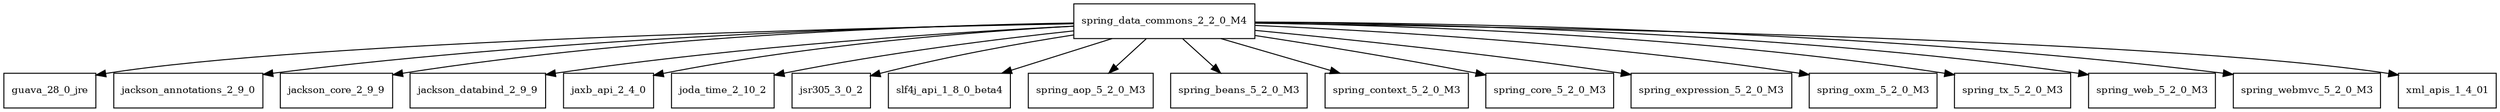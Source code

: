 digraph spring_data_commons_2_2_0_M4_dependencies {
  node [shape = box, fontsize=10.0];
  spring_data_commons_2_2_0_M4 -> guava_28_0_jre;
  spring_data_commons_2_2_0_M4 -> jackson_annotations_2_9_0;
  spring_data_commons_2_2_0_M4 -> jackson_core_2_9_9;
  spring_data_commons_2_2_0_M4 -> jackson_databind_2_9_9;
  spring_data_commons_2_2_0_M4 -> jaxb_api_2_4_0;
  spring_data_commons_2_2_0_M4 -> joda_time_2_10_2;
  spring_data_commons_2_2_0_M4 -> jsr305_3_0_2;
  spring_data_commons_2_2_0_M4 -> slf4j_api_1_8_0_beta4;
  spring_data_commons_2_2_0_M4 -> spring_aop_5_2_0_M3;
  spring_data_commons_2_2_0_M4 -> spring_beans_5_2_0_M3;
  spring_data_commons_2_2_0_M4 -> spring_context_5_2_0_M3;
  spring_data_commons_2_2_0_M4 -> spring_core_5_2_0_M3;
  spring_data_commons_2_2_0_M4 -> spring_expression_5_2_0_M3;
  spring_data_commons_2_2_0_M4 -> spring_oxm_5_2_0_M3;
  spring_data_commons_2_2_0_M4 -> spring_tx_5_2_0_M3;
  spring_data_commons_2_2_0_M4 -> spring_web_5_2_0_M3;
  spring_data_commons_2_2_0_M4 -> spring_webmvc_5_2_0_M3;
  spring_data_commons_2_2_0_M4 -> xml_apis_1_4_01;
}
